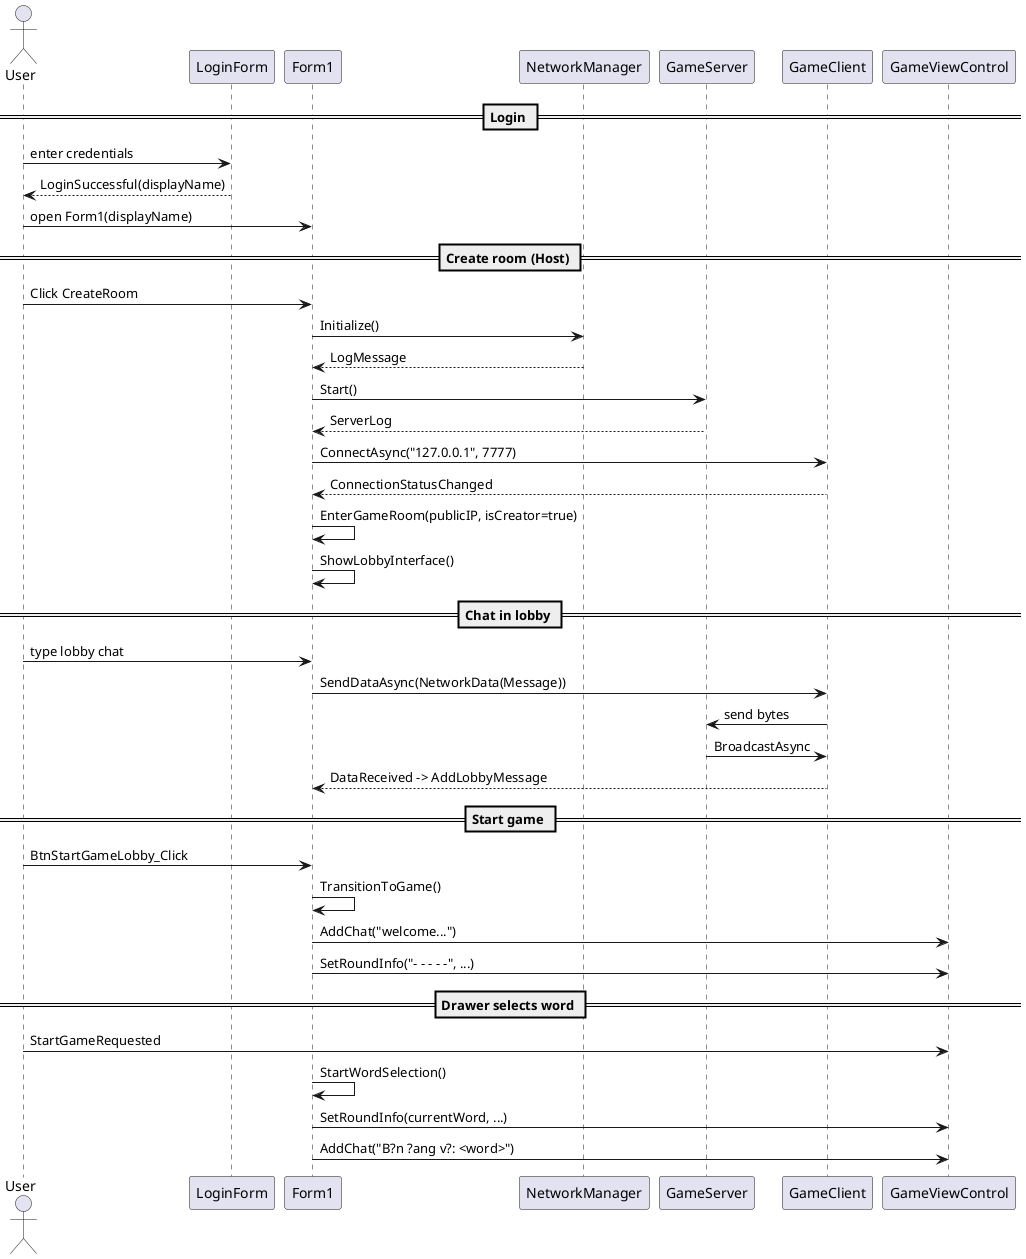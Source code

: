 @startuml
actor User as U
participant LoginForm as LF
participant Form1 as F1
participant NetworkManager as NM
participant GameServer as GS
participant GameClient as GC

== Login ==
U -> LF : enter credentials
LF --> U : LoginSuccessful(displayName)
U -> F1 : open Form1(displayName)

== Create room (Host) ==
U -> F1 : Click CreateRoom
F1 -> NM : Initialize()
NM --> F1 : LogMessage
F1 -> GS : Start()
GS --> F1 : ServerLog
F1 -> GC : ConnectAsync("127.0.0.1", 7777)
GC --> F1 : ConnectionStatusChanged
F1 -> F1 : EnterGameRoom(publicIP, isCreator=true)
F1 -> F1 : ShowLobbyInterface()

== Chat in lobby ==
U -> F1 : type lobby chat
F1 -> GC : SendDataAsync(NetworkData(Message))
GC -> GS : send bytes
GS -> GC : BroadcastAsync
GC --> F1 : DataReceived -> AddLobbyMessage

== Start game ==
U -> F1 : BtnStartGameLobby_Click
F1 -> F1 : TransitionToGame()
F1 -> GameViewControl : AddChat("welcome...")
F1 -> GameViewControl : SetRoundInfo("- - - - -", ...)

== Drawer selects word ==
U -> GameViewControl : StartGameRequested
F1 -> F1 : StartWordSelection()
F1 -> GameViewControl : SetRoundInfo(currentWord, ...)
F1 -> GameViewControl : AddChat("B?n ?ang v?: <word>")

@enduml